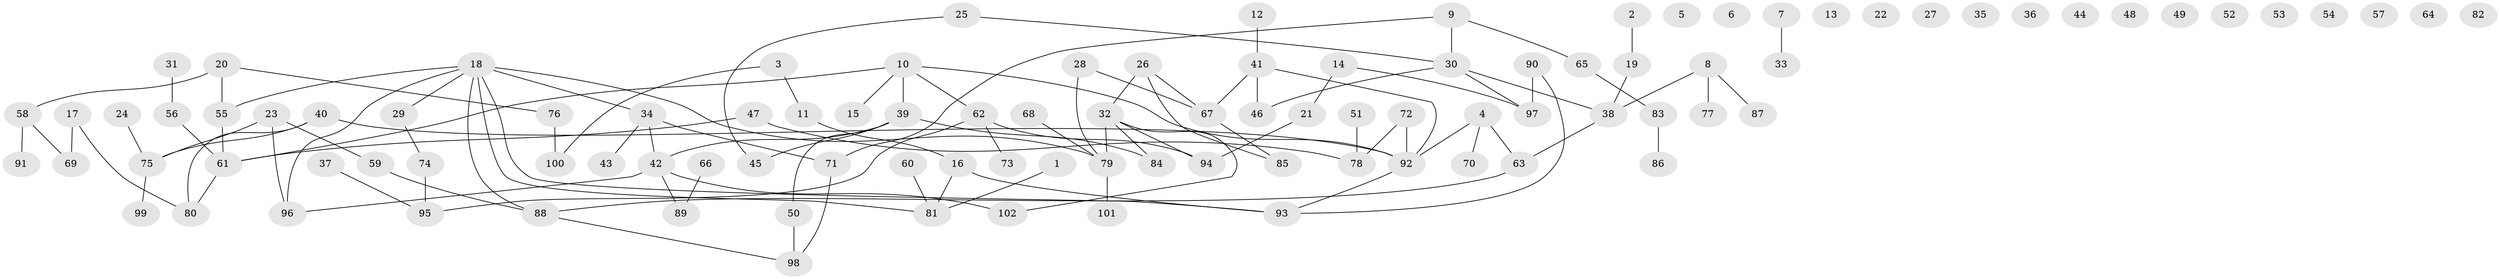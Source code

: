 // coarse degree distribution, {1: 0.19444444444444445, 2: 0.19444444444444445, 0: 0.2361111111111111, 6: 0.013888888888888888, 4: 0.06944444444444445, 3: 0.16666666666666666, 10: 0.013888888888888888, 5: 0.09722222222222222, 7: 0.013888888888888888}
// Generated by graph-tools (version 1.1) at 2025/23/03/03/25 07:23:26]
// undirected, 102 vertices, 109 edges
graph export_dot {
graph [start="1"]
  node [color=gray90,style=filled];
  1;
  2;
  3;
  4;
  5;
  6;
  7;
  8;
  9;
  10;
  11;
  12;
  13;
  14;
  15;
  16;
  17;
  18;
  19;
  20;
  21;
  22;
  23;
  24;
  25;
  26;
  27;
  28;
  29;
  30;
  31;
  32;
  33;
  34;
  35;
  36;
  37;
  38;
  39;
  40;
  41;
  42;
  43;
  44;
  45;
  46;
  47;
  48;
  49;
  50;
  51;
  52;
  53;
  54;
  55;
  56;
  57;
  58;
  59;
  60;
  61;
  62;
  63;
  64;
  65;
  66;
  67;
  68;
  69;
  70;
  71;
  72;
  73;
  74;
  75;
  76;
  77;
  78;
  79;
  80;
  81;
  82;
  83;
  84;
  85;
  86;
  87;
  88;
  89;
  90;
  91;
  92;
  93;
  94;
  95;
  96;
  97;
  98;
  99;
  100;
  101;
  102;
  1 -- 81;
  2 -- 19;
  3 -- 11;
  3 -- 100;
  4 -- 63;
  4 -- 70;
  4 -- 92;
  7 -- 33;
  8 -- 38;
  8 -- 77;
  8 -- 87;
  9 -- 30;
  9 -- 65;
  9 -- 71;
  10 -- 15;
  10 -- 39;
  10 -- 61;
  10 -- 62;
  10 -- 92;
  11 -- 16;
  12 -- 41;
  14 -- 21;
  14 -- 97;
  16 -- 81;
  16 -- 93;
  17 -- 69;
  17 -- 80;
  18 -- 29;
  18 -- 34;
  18 -- 55;
  18 -- 79;
  18 -- 81;
  18 -- 88;
  18 -- 93;
  18 -- 96;
  19 -- 38;
  20 -- 55;
  20 -- 58;
  20 -- 76;
  21 -- 94;
  23 -- 59;
  23 -- 75;
  23 -- 96;
  24 -- 75;
  25 -- 30;
  25 -- 45;
  26 -- 32;
  26 -- 67;
  26 -- 85;
  28 -- 67;
  28 -- 79;
  29 -- 74;
  30 -- 38;
  30 -- 46;
  30 -- 97;
  31 -- 56;
  32 -- 79;
  32 -- 84;
  32 -- 94;
  32 -- 102;
  34 -- 42;
  34 -- 43;
  34 -- 71;
  37 -- 95;
  38 -- 63;
  39 -- 42;
  39 -- 45;
  39 -- 50;
  39 -- 84;
  40 -- 75;
  40 -- 80;
  40 -- 92;
  41 -- 46;
  41 -- 67;
  41 -- 92;
  42 -- 89;
  42 -- 96;
  42 -- 102;
  47 -- 61;
  47 -- 78;
  50 -- 98;
  51 -- 78;
  55 -- 61;
  56 -- 61;
  58 -- 69;
  58 -- 91;
  59 -- 88;
  60 -- 81;
  61 -- 80;
  62 -- 73;
  62 -- 94;
  62 -- 95;
  63 -- 88;
  65 -- 83;
  66 -- 89;
  67 -- 85;
  68 -- 79;
  71 -- 98;
  72 -- 78;
  72 -- 92;
  74 -- 95;
  75 -- 99;
  76 -- 100;
  79 -- 101;
  83 -- 86;
  88 -- 98;
  90 -- 93;
  90 -- 97;
  92 -- 93;
}
